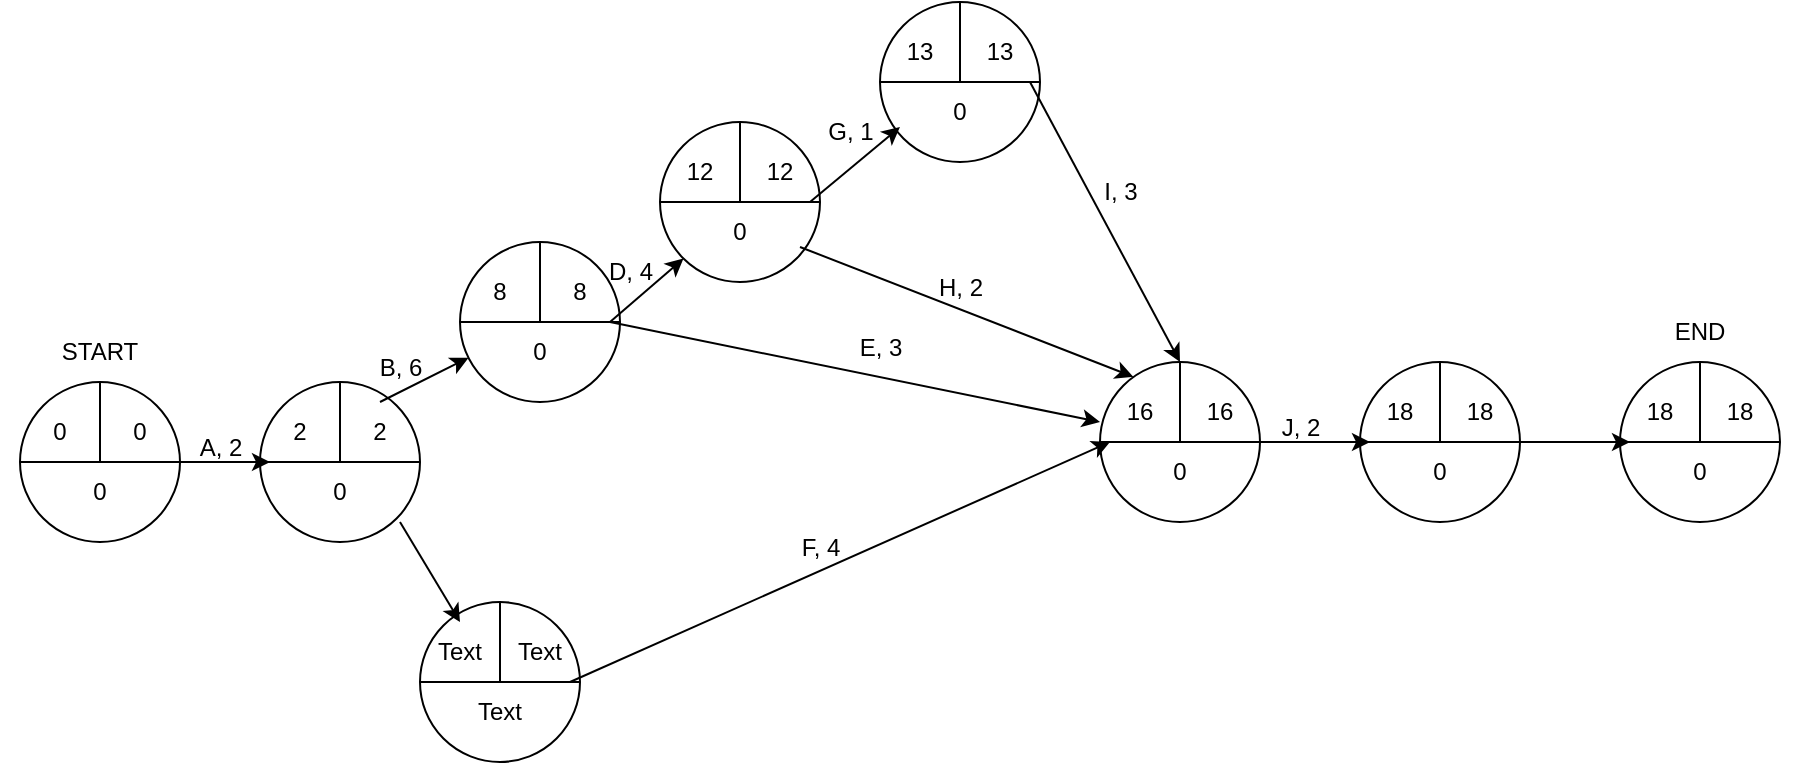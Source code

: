 <mxfile version="22.0.0" type="github">
  <diagram name="Page-1" id="W9tBtAYX0S0vEguvpliv">
    <mxGraphModel dx="1674" dy="792" grid="1" gridSize="10" guides="1" tooltips="1" connect="1" arrows="1" fold="1" page="1" pageScale="1" pageWidth="850" pageHeight="1100" math="0" shadow="0">
      <root>
        <mxCell id="0" />
        <mxCell id="1" parent="0" />
        <mxCell id="H5E_W9x6WJe261YC_f2T-8" value="" style="group" vertex="1" connectable="0" parent="1">
          <mxGeometry x="60" y="260" width="100" height="80" as="geometry" />
        </mxCell>
        <mxCell id="H5E_W9x6WJe261YC_f2T-9" value="" style="ellipse;whiteSpace=wrap;html=1;aspect=fixed;" vertex="1" parent="H5E_W9x6WJe261YC_f2T-8">
          <mxGeometry x="10" width="80" height="80" as="geometry" />
        </mxCell>
        <mxCell id="H5E_W9x6WJe261YC_f2T-10" value="" style="endArrow=none;html=1;rounded=0;exitX=0;exitY=0.5;exitDx=0;exitDy=0;entryX=1;entryY=0.5;entryDx=0;entryDy=0;" edge="1" parent="H5E_W9x6WJe261YC_f2T-8" source="H5E_W9x6WJe261YC_f2T-9" target="H5E_W9x6WJe261YC_f2T-9">
          <mxGeometry width="50" height="50" relative="1" as="geometry">
            <mxPoint x="320" y="230" as="sourcePoint" />
            <mxPoint x="370" y="180" as="targetPoint" />
          </mxGeometry>
        </mxCell>
        <mxCell id="H5E_W9x6WJe261YC_f2T-11" value="" style="endArrow=none;html=1;rounded=0;exitX=0.5;exitY=0;exitDx=0;exitDy=0;" edge="1" parent="H5E_W9x6WJe261YC_f2T-8" source="H5E_W9x6WJe261YC_f2T-9">
          <mxGeometry width="50" height="50" relative="1" as="geometry">
            <mxPoint x="320" y="230" as="sourcePoint" />
            <mxPoint x="50" y="40" as="targetPoint" />
          </mxGeometry>
        </mxCell>
        <mxCell id="H5E_W9x6WJe261YC_f2T-12" value="0" style="text;html=1;strokeColor=none;fillColor=none;align=center;verticalAlign=middle;whiteSpace=wrap;rounded=0;" vertex="1" parent="H5E_W9x6WJe261YC_f2T-8">
          <mxGeometry x="20" y="40" width="60" height="30" as="geometry" />
        </mxCell>
        <mxCell id="H5E_W9x6WJe261YC_f2T-13" value="0" style="text;html=1;strokeColor=none;fillColor=none;align=center;verticalAlign=middle;whiteSpace=wrap;rounded=0;" vertex="1" parent="H5E_W9x6WJe261YC_f2T-8">
          <mxGeometry x="40" y="10" width="60" height="30" as="geometry" />
        </mxCell>
        <mxCell id="H5E_W9x6WJe261YC_f2T-14" value="0" style="text;html=1;strokeColor=none;fillColor=none;align=center;verticalAlign=middle;whiteSpace=wrap;rounded=0;" vertex="1" parent="H5E_W9x6WJe261YC_f2T-8">
          <mxGeometry y="10" width="60" height="30" as="geometry" />
        </mxCell>
        <mxCell id="H5E_W9x6WJe261YC_f2T-15" value="" style="group" vertex="1" connectable="0" parent="1">
          <mxGeometry x="180" y="260" width="100" height="80" as="geometry" />
        </mxCell>
        <mxCell id="H5E_W9x6WJe261YC_f2T-16" value="" style="ellipse;whiteSpace=wrap;html=1;aspect=fixed;" vertex="1" parent="H5E_W9x6WJe261YC_f2T-15">
          <mxGeometry x="10" width="80" height="80" as="geometry" />
        </mxCell>
        <mxCell id="H5E_W9x6WJe261YC_f2T-17" value="" style="endArrow=none;html=1;rounded=0;exitX=0;exitY=0.5;exitDx=0;exitDy=0;entryX=1;entryY=0.5;entryDx=0;entryDy=0;" edge="1" parent="H5E_W9x6WJe261YC_f2T-15" source="H5E_W9x6WJe261YC_f2T-16" target="H5E_W9x6WJe261YC_f2T-16">
          <mxGeometry width="50" height="50" relative="1" as="geometry">
            <mxPoint x="320" y="230" as="sourcePoint" />
            <mxPoint x="370" y="180" as="targetPoint" />
          </mxGeometry>
        </mxCell>
        <mxCell id="H5E_W9x6WJe261YC_f2T-18" value="" style="endArrow=none;html=1;rounded=0;exitX=0.5;exitY=0;exitDx=0;exitDy=0;" edge="1" parent="H5E_W9x6WJe261YC_f2T-15" source="H5E_W9x6WJe261YC_f2T-16">
          <mxGeometry width="50" height="50" relative="1" as="geometry">
            <mxPoint x="320" y="230" as="sourcePoint" />
            <mxPoint x="50" y="40" as="targetPoint" />
          </mxGeometry>
        </mxCell>
        <mxCell id="H5E_W9x6WJe261YC_f2T-19" value="0" style="text;html=1;strokeColor=none;fillColor=none;align=center;verticalAlign=middle;whiteSpace=wrap;rounded=0;" vertex="1" parent="H5E_W9x6WJe261YC_f2T-15">
          <mxGeometry x="20" y="40" width="60" height="30" as="geometry" />
        </mxCell>
        <mxCell id="H5E_W9x6WJe261YC_f2T-20" value="2" style="text;html=1;strokeColor=none;fillColor=none;align=center;verticalAlign=middle;whiteSpace=wrap;rounded=0;" vertex="1" parent="H5E_W9x6WJe261YC_f2T-15">
          <mxGeometry x="40" y="10" width="60" height="30" as="geometry" />
        </mxCell>
        <mxCell id="H5E_W9x6WJe261YC_f2T-21" value="2" style="text;html=1;strokeColor=none;fillColor=none;align=center;verticalAlign=middle;whiteSpace=wrap;rounded=0;" vertex="1" parent="H5E_W9x6WJe261YC_f2T-15">
          <mxGeometry y="10" width="60" height="30" as="geometry" />
        </mxCell>
        <mxCell id="H5E_W9x6WJe261YC_f2T-22" value="" style="group" vertex="1" connectable="0" parent="1">
          <mxGeometry x="280" y="190" width="100" height="80" as="geometry" />
        </mxCell>
        <mxCell id="H5E_W9x6WJe261YC_f2T-23" value="" style="ellipse;whiteSpace=wrap;html=1;aspect=fixed;" vertex="1" parent="H5E_W9x6WJe261YC_f2T-22">
          <mxGeometry x="10" width="80" height="80" as="geometry" />
        </mxCell>
        <mxCell id="H5E_W9x6WJe261YC_f2T-24" value="" style="endArrow=none;html=1;rounded=0;exitX=0;exitY=0.5;exitDx=0;exitDy=0;entryX=1;entryY=0.5;entryDx=0;entryDy=0;" edge="1" parent="H5E_W9x6WJe261YC_f2T-22" source="H5E_W9x6WJe261YC_f2T-23" target="H5E_W9x6WJe261YC_f2T-23">
          <mxGeometry width="50" height="50" relative="1" as="geometry">
            <mxPoint x="320" y="230" as="sourcePoint" />
            <mxPoint x="370" y="180" as="targetPoint" />
          </mxGeometry>
        </mxCell>
        <mxCell id="H5E_W9x6WJe261YC_f2T-25" value="" style="endArrow=none;html=1;rounded=0;exitX=0.5;exitY=0;exitDx=0;exitDy=0;" edge="1" parent="H5E_W9x6WJe261YC_f2T-22" source="H5E_W9x6WJe261YC_f2T-23">
          <mxGeometry width="50" height="50" relative="1" as="geometry">
            <mxPoint x="320" y="230" as="sourcePoint" />
            <mxPoint x="50" y="40" as="targetPoint" />
          </mxGeometry>
        </mxCell>
        <mxCell id="H5E_W9x6WJe261YC_f2T-26" value="0" style="text;html=1;strokeColor=none;fillColor=none;align=center;verticalAlign=middle;whiteSpace=wrap;rounded=0;" vertex="1" parent="H5E_W9x6WJe261YC_f2T-22">
          <mxGeometry x="20" y="40" width="60" height="30" as="geometry" />
        </mxCell>
        <mxCell id="H5E_W9x6WJe261YC_f2T-27" value="8" style="text;html=1;strokeColor=none;fillColor=none;align=center;verticalAlign=middle;whiteSpace=wrap;rounded=0;" vertex="1" parent="H5E_W9x6WJe261YC_f2T-22">
          <mxGeometry x="40" y="10" width="60" height="30" as="geometry" />
        </mxCell>
        <mxCell id="H5E_W9x6WJe261YC_f2T-28" value="8" style="text;html=1;strokeColor=none;fillColor=none;align=center;verticalAlign=middle;whiteSpace=wrap;rounded=0;" vertex="1" parent="H5E_W9x6WJe261YC_f2T-22">
          <mxGeometry y="10" width="60" height="30" as="geometry" />
        </mxCell>
        <mxCell id="H5E_W9x6WJe261YC_f2T-29" value="" style="group" vertex="1" connectable="0" parent="1">
          <mxGeometry x="600" y="250" width="100" height="80" as="geometry" />
        </mxCell>
        <mxCell id="H5E_W9x6WJe261YC_f2T-30" value="" style="ellipse;whiteSpace=wrap;html=1;aspect=fixed;" vertex="1" parent="H5E_W9x6WJe261YC_f2T-29">
          <mxGeometry x="10" width="80" height="80" as="geometry" />
        </mxCell>
        <mxCell id="H5E_W9x6WJe261YC_f2T-31" value="" style="endArrow=none;html=1;rounded=0;exitX=0;exitY=0.5;exitDx=0;exitDy=0;entryX=1;entryY=0.5;entryDx=0;entryDy=0;" edge="1" parent="H5E_W9x6WJe261YC_f2T-29" source="H5E_W9x6WJe261YC_f2T-30" target="H5E_W9x6WJe261YC_f2T-30">
          <mxGeometry width="50" height="50" relative="1" as="geometry">
            <mxPoint x="320" y="230" as="sourcePoint" />
            <mxPoint x="370" y="180" as="targetPoint" />
          </mxGeometry>
        </mxCell>
        <mxCell id="H5E_W9x6WJe261YC_f2T-32" value="" style="endArrow=none;html=1;rounded=0;exitX=0.5;exitY=0;exitDx=0;exitDy=0;" edge="1" parent="H5E_W9x6WJe261YC_f2T-29" source="H5E_W9x6WJe261YC_f2T-30">
          <mxGeometry width="50" height="50" relative="1" as="geometry">
            <mxPoint x="320" y="230" as="sourcePoint" />
            <mxPoint x="50" y="40" as="targetPoint" />
          </mxGeometry>
        </mxCell>
        <mxCell id="H5E_W9x6WJe261YC_f2T-33" value="0" style="text;html=1;strokeColor=none;fillColor=none;align=center;verticalAlign=middle;whiteSpace=wrap;rounded=0;" vertex="1" parent="H5E_W9x6WJe261YC_f2T-29">
          <mxGeometry x="20" y="40" width="60" height="30" as="geometry" />
        </mxCell>
        <mxCell id="H5E_W9x6WJe261YC_f2T-34" value="16" style="text;html=1;strokeColor=none;fillColor=none;align=center;verticalAlign=middle;whiteSpace=wrap;rounded=0;" vertex="1" parent="H5E_W9x6WJe261YC_f2T-29">
          <mxGeometry x="40" y="10" width="60" height="30" as="geometry" />
        </mxCell>
        <mxCell id="H5E_W9x6WJe261YC_f2T-35" value="16" style="text;html=1;strokeColor=none;fillColor=none;align=center;verticalAlign=middle;whiteSpace=wrap;rounded=0;" vertex="1" parent="H5E_W9x6WJe261YC_f2T-29">
          <mxGeometry y="10" width="60" height="30" as="geometry" />
        </mxCell>
        <mxCell id="H5E_W9x6WJe261YC_f2T-36" value="" style="group" vertex="1" connectable="0" parent="1">
          <mxGeometry x="260" y="370" width="100" height="80" as="geometry" />
        </mxCell>
        <mxCell id="H5E_W9x6WJe261YC_f2T-37" value="" style="ellipse;whiteSpace=wrap;html=1;aspect=fixed;" vertex="1" parent="H5E_W9x6WJe261YC_f2T-36">
          <mxGeometry x="10" width="80" height="80" as="geometry" />
        </mxCell>
        <mxCell id="H5E_W9x6WJe261YC_f2T-38" value="" style="endArrow=none;html=1;rounded=0;exitX=0;exitY=0.5;exitDx=0;exitDy=0;entryX=1;entryY=0.5;entryDx=0;entryDy=0;" edge="1" parent="H5E_W9x6WJe261YC_f2T-36" source="H5E_W9x6WJe261YC_f2T-37" target="H5E_W9x6WJe261YC_f2T-37">
          <mxGeometry width="50" height="50" relative="1" as="geometry">
            <mxPoint x="320" y="230" as="sourcePoint" />
            <mxPoint x="370" y="180" as="targetPoint" />
          </mxGeometry>
        </mxCell>
        <mxCell id="H5E_W9x6WJe261YC_f2T-39" value="" style="endArrow=none;html=1;rounded=0;exitX=0.5;exitY=0;exitDx=0;exitDy=0;" edge="1" parent="H5E_W9x6WJe261YC_f2T-36" source="H5E_W9x6WJe261YC_f2T-37">
          <mxGeometry width="50" height="50" relative="1" as="geometry">
            <mxPoint x="320" y="230" as="sourcePoint" />
            <mxPoint x="50" y="40" as="targetPoint" />
          </mxGeometry>
        </mxCell>
        <mxCell id="H5E_W9x6WJe261YC_f2T-40" value="Text" style="text;html=1;strokeColor=none;fillColor=none;align=center;verticalAlign=middle;whiteSpace=wrap;rounded=0;" vertex="1" parent="H5E_W9x6WJe261YC_f2T-36">
          <mxGeometry x="20" y="40" width="60" height="30" as="geometry" />
        </mxCell>
        <mxCell id="H5E_W9x6WJe261YC_f2T-41" value="Text" style="text;html=1;strokeColor=none;fillColor=none;align=center;verticalAlign=middle;whiteSpace=wrap;rounded=0;" vertex="1" parent="H5E_W9x6WJe261YC_f2T-36">
          <mxGeometry x="40" y="10" width="60" height="30" as="geometry" />
        </mxCell>
        <mxCell id="H5E_W9x6WJe261YC_f2T-42" value="Text" style="text;html=1;strokeColor=none;fillColor=none;align=center;verticalAlign=middle;whiteSpace=wrap;rounded=0;" vertex="1" parent="H5E_W9x6WJe261YC_f2T-36">
          <mxGeometry y="10" width="60" height="30" as="geometry" />
        </mxCell>
        <mxCell id="H5E_W9x6WJe261YC_f2T-43" value="" style="group" vertex="1" connectable="0" parent="1">
          <mxGeometry x="490" y="70" width="100" height="80" as="geometry" />
        </mxCell>
        <mxCell id="H5E_W9x6WJe261YC_f2T-44" value="" style="ellipse;whiteSpace=wrap;html=1;aspect=fixed;" vertex="1" parent="H5E_W9x6WJe261YC_f2T-43">
          <mxGeometry x="10" width="80" height="80" as="geometry" />
        </mxCell>
        <mxCell id="H5E_W9x6WJe261YC_f2T-45" value="" style="endArrow=none;html=1;rounded=0;exitX=0;exitY=0.5;exitDx=0;exitDy=0;entryX=1;entryY=0.5;entryDx=0;entryDy=0;" edge="1" parent="H5E_W9x6WJe261YC_f2T-43" source="H5E_W9x6WJe261YC_f2T-44" target="H5E_W9x6WJe261YC_f2T-44">
          <mxGeometry width="50" height="50" relative="1" as="geometry">
            <mxPoint x="320" y="230" as="sourcePoint" />
            <mxPoint x="370" y="180" as="targetPoint" />
          </mxGeometry>
        </mxCell>
        <mxCell id="H5E_W9x6WJe261YC_f2T-46" value="" style="endArrow=none;html=1;rounded=0;exitX=0.5;exitY=0;exitDx=0;exitDy=0;" edge="1" parent="H5E_W9x6WJe261YC_f2T-43" source="H5E_W9x6WJe261YC_f2T-44">
          <mxGeometry width="50" height="50" relative="1" as="geometry">
            <mxPoint x="320" y="230" as="sourcePoint" />
            <mxPoint x="50" y="40" as="targetPoint" />
          </mxGeometry>
        </mxCell>
        <mxCell id="H5E_W9x6WJe261YC_f2T-47" value="0" style="text;html=1;strokeColor=none;fillColor=none;align=center;verticalAlign=middle;whiteSpace=wrap;rounded=0;" vertex="1" parent="H5E_W9x6WJe261YC_f2T-43">
          <mxGeometry x="20" y="40" width="60" height="30" as="geometry" />
        </mxCell>
        <mxCell id="H5E_W9x6WJe261YC_f2T-48" value="13" style="text;html=1;strokeColor=none;fillColor=none;align=center;verticalAlign=middle;whiteSpace=wrap;rounded=0;" vertex="1" parent="H5E_W9x6WJe261YC_f2T-43">
          <mxGeometry x="40" y="10" width="60" height="30" as="geometry" />
        </mxCell>
        <mxCell id="H5E_W9x6WJe261YC_f2T-49" value="13" style="text;html=1;strokeColor=none;fillColor=none;align=center;verticalAlign=middle;whiteSpace=wrap;rounded=0;" vertex="1" parent="H5E_W9x6WJe261YC_f2T-43">
          <mxGeometry y="10" width="60" height="30" as="geometry" />
        </mxCell>
        <mxCell id="H5E_W9x6WJe261YC_f2T-50" value="" style="group" vertex="1" connectable="0" parent="1">
          <mxGeometry x="380" y="130" width="130" height="90" as="geometry" />
        </mxCell>
        <mxCell id="H5E_W9x6WJe261YC_f2T-51" value="" style="ellipse;whiteSpace=wrap;html=1;aspect=fixed;" vertex="1" parent="H5E_W9x6WJe261YC_f2T-50">
          <mxGeometry x="10" width="80" height="80" as="geometry" />
        </mxCell>
        <mxCell id="H5E_W9x6WJe261YC_f2T-52" value="" style="endArrow=none;html=1;rounded=0;exitX=0;exitY=0.5;exitDx=0;exitDy=0;entryX=1;entryY=0.5;entryDx=0;entryDy=0;" edge="1" parent="H5E_W9x6WJe261YC_f2T-50" source="H5E_W9x6WJe261YC_f2T-51" target="H5E_W9x6WJe261YC_f2T-51">
          <mxGeometry width="50" height="50" relative="1" as="geometry">
            <mxPoint x="320" y="230" as="sourcePoint" />
            <mxPoint x="370" y="180" as="targetPoint" />
          </mxGeometry>
        </mxCell>
        <mxCell id="H5E_W9x6WJe261YC_f2T-53" value="" style="endArrow=none;html=1;rounded=0;exitX=0.5;exitY=0;exitDx=0;exitDy=0;" edge="1" parent="H5E_W9x6WJe261YC_f2T-50" source="H5E_W9x6WJe261YC_f2T-51">
          <mxGeometry width="50" height="50" relative="1" as="geometry">
            <mxPoint x="320" y="230" as="sourcePoint" />
            <mxPoint x="50" y="40" as="targetPoint" />
          </mxGeometry>
        </mxCell>
        <mxCell id="H5E_W9x6WJe261YC_f2T-54" value="0" style="text;html=1;strokeColor=none;fillColor=none;align=center;verticalAlign=middle;whiteSpace=wrap;rounded=0;" vertex="1" parent="H5E_W9x6WJe261YC_f2T-50">
          <mxGeometry x="20" y="40" width="60" height="30" as="geometry" />
        </mxCell>
        <mxCell id="H5E_W9x6WJe261YC_f2T-55" value="12" style="text;html=1;strokeColor=none;fillColor=none;align=center;verticalAlign=middle;whiteSpace=wrap;rounded=0;" vertex="1" parent="H5E_W9x6WJe261YC_f2T-50">
          <mxGeometry x="40" y="10" width="60" height="30" as="geometry" />
        </mxCell>
        <mxCell id="H5E_W9x6WJe261YC_f2T-56" value="12" style="text;html=1;strokeColor=none;fillColor=none;align=center;verticalAlign=middle;whiteSpace=wrap;rounded=0;" vertex="1" parent="H5E_W9x6WJe261YC_f2T-50">
          <mxGeometry y="10" width="60" height="30" as="geometry" />
        </mxCell>
        <mxCell id="H5E_W9x6WJe261YC_f2T-96" value="D, 4" style="text;html=1;align=center;verticalAlign=middle;resizable=0;points=[];autosize=1;strokeColor=none;fillColor=none;" vertex="1" parent="H5E_W9x6WJe261YC_f2T-50">
          <mxGeometry x="-30" y="60" width="50" height="30" as="geometry" />
        </mxCell>
        <mxCell id="H5E_W9x6WJe261YC_f2T-97" value="G, 1" style="text;html=1;align=center;verticalAlign=middle;resizable=0;points=[];autosize=1;strokeColor=none;fillColor=none;" vertex="1" parent="H5E_W9x6WJe261YC_f2T-50">
          <mxGeometry x="80" y="-10" width="50" height="30" as="geometry" />
        </mxCell>
        <mxCell id="H5E_W9x6WJe261YC_f2T-57" value="" style="group" vertex="1" connectable="0" parent="1">
          <mxGeometry x="730" y="250" width="100" height="80" as="geometry" />
        </mxCell>
        <mxCell id="H5E_W9x6WJe261YC_f2T-58" value="" style="ellipse;whiteSpace=wrap;html=1;aspect=fixed;" vertex="1" parent="H5E_W9x6WJe261YC_f2T-57">
          <mxGeometry x="10" width="80" height="80" as="geometry" />
        </mxCell>
        <mxCell id="H5E_W9x6WJe261YC_f2T-59" value="" style="endArrow=none;html=1;rounded=0;exitX=0;exitY=0.5;exitDx=0;exitDy=0;entryX=1;entryY=0.5;entryDx=0;entryDy=0;" edge="1" parent="H5E_W9x6WJe261YC_f2T-57" source="H5E_W9x6WJe261YC_f2T-58" target="H5E_W9x6WJe261YC_f2T-58">
          <mxGeometry width="50" height="50" relative="1" as="geometry">
            <mxPoint x="320" y="230" as="sourcePoint" />
            <mxPoint x="370" y="180" as="targetPoint" />
          </mxGeometry>
        </mxCell>
        <mxCell id="H5E_W9x6WJe261YC_f2T-60" value="" style="endArrow=none;html=1;rounded=0;exitX=0.5;exitY=0;exitDx=0;exitDy=0;" edge="1" parent="H5E_W9x6WJe261YC_f2T-57" source="H5E_W9x6WJe261YC_f2T-58">
          <mxGeometry width="50" height="50" relative="1" as="geometry">
            <mxPoint x="320" y="230" as="sourcePoint" />
            <mxPoint x="50" y="40" as="targetPoint" />
          </mxGeometry>
        </mxCell>
        <mxCell id="H5E_W9x6WJe261YC_f2T-61" value="0" style="text;html=1;strokeColor=none;fillColor=none;align=center;verticalAlign=middle;whiteSpace=wrap;rounded=0;" vertex="1" parent="H5E_W9x6WJe261YC_f2T-57">
          <mxGeometry x="20" y="40" width="60" height="30" as="geometry" />
        </mxCell>
        <mxCell id="H5E_W9x6WJe261YC_f2T-62" value="18" style="text;html=1;strokeColor=none;fillColor=none;align=center;verticalAlign=middle;whiteSpace=wrap;rounded=0;" vertex="1" parent="H5E_W9x6WJe261YC_f2T-57">
          <mxGeometry x="40" y="10" width="60" height="30" as="geometry" />
        </mxCell>
        <mxCell id="H5E_W9x6WJe261YC_f2T-63" value="18" style="text;html=1;strokeColor=none;fillColor=none;align=center;verticalAlign=middle;whiteSpace=wrap;rounded=0;" vertex="1" parent="H5E_W9x6WJe261YC_f2T-57">
          <mxGeometry y="10" width="60" height="30" as="geometry" />
        </mxCell>
        <mxCell id="H5E_W9x6WJe261YC_f2T-64" value="" style="group" vertex="1" connectable="0" parent="1">
          <mxGeometry x="860" y="250" width="100" height="80" as="geometry" />
        </mxCell>
        <mxCell id="H5E_W9x6WJe261YC_f2T-65" value="" style="ellipse;whiteSpace=wrap;html=1;aspect=fixed;" vertex="1" parent="H5E_W9x6WJe261YC_f2T-64">
          <mxGeometry x="10" width="80" height="80" as="geometry" />
        </mxCell>
        <mxCell id="H5E_W9x6WJe261YC_f2T-66" value="" style="endArrow=none;html=1;rounded=0;exitX=0;exitY=0.5;exitDx=0;exitDy=0;entryX=1;entryY=0.5;entryDx=0;entryDy=0;" edge="1" parent="H5E_W9x6WJe261YC_f2T-64" source="H5E_W9x6WJe261YC_f2T-65" target="H5E_W9x6WJe261YC_f2T-65">
          <mxGeometry width="50" height="50" relative="1" as="geometry">
            <mxPoint x="320" y="230" as="sourcePoint" />
            <mxPoint x="370" y="180" as="targetPoint" />
          </mxGeometry>
        </mxCell>
        <mxCell id="H5E_W9x6WJe261YC_f2T-67" value="" style="endArrow=none;html=1;rounded=0;exitX=0.5;exitY=0;exitDx=0;exitDy=0;" edge="1" parent="H5E_W9x6WJe261YC_f2T-64" source="H5E_W9x6WJe261YC_f2T-65">
          <mxGeometry width="50" height="50" relative="1" as="geometry">
            <mxPoint x="320" y="230" as="sourcePoint" />
            <mxPoint x="50" y="40" as="targetPoint" />
          </mxGeometry>
        </mxCell>
        <mxCell id="H5E_W9x6WJe261YC_f2T-68" value="0" style="text;html=1;strokeColor=none;fillColor=none;align=center;verticalAlign=middle;whiteSpace=wrap;rounded=0;" vertex="1" parent="H5E_W9x6WJe261YC_f2T-64">
          <mxGeometry x="20" y="40" width="60" height="30" as="geometry" />
        </mxCell>
        <mxCell id="H5E_W9x6WJe261YC_f2T-69" value="18" style="text;html=1;strokeColor=none;fillColor=none;align=center;verticalAlign=middle;whiteSpace=wrap;rounded=0;" vertex="1" parent="H5E_W9x6WJe261YC_f2T-64">
          <mxGeometry x="40" y="10" width="60" height="30" as="geometry" />
        </mxCell>
        <mxCell id="H5E_W9x6WJe261YC_f2T-70" value="18" style="text;html=1;strokeColor=none;fillColor=none;align=center;verticalAlign=middle;whiteSpace=wrap;rounded=0;" vertex="1" parent="H5E_W9x6WJe261YC_f2T-64">
          <mxGeometry y="10" width="60" height="30" as="geometry" />
        </mxCell>
        <mxCell id="H5E_W9x6WJe261YC_f2T-74" style="edgeStyle=none;rounded=0;orthogonalLoop=1;jettySize=auto;html=1;exitX=0.75;exitY=1;exitDx=0;exitDy=0;entryX=0.25;entryY=1;entryDx=0;entryDy=0;" edge="1" parent="1" source="H5E_W9x6WJe261YC_f2T-13" target="H5E_W9x6WJe261YC_f2T-21">
          <mxGeometry relative="1" as="geometry" />
        </mxCell>
        <mxCell id="H5E_W9x6WJe261YC_f2T-75" style="edgeStyle=none;rounded=0;orthogonalLoop=1;jettySize=auto;html=1;exitX=0.5;exitY=0;exitDx=0;exitDy=0;" edge="1" parent="1" source="H5E_W9x6WJe261YC_f2T-20" target="H5E_W9x6WJe261YC_f2T-23">
          <mxGeometry relative="1" as="geometry" />
        </mxCell>
        <mxCell id="H5E_W9x6WJe261YC_f2T-83" style="edgeStyle=none;rounded=0;orthogonalLoop=1;jettySize=auto;html=1;exitX=0.75;exitY=1;exitDx=0;exitDy=0;entryX=0;entryY=1;entryDx=0;entryDy=0;" edge="1" parent="1" source="H5E_W9x6WJe261YC_f2T-27" target="H5E_W9x6WJe261YC_f2T-51">
          <mxGeometry relative="1" as="geometry" />
        </mxCell>
        <mxCell id="H5E_W9x6WJe261YC_f2T-84" style="edgeStyle=none;rounded=0;orthogonalLoop=1;jettySize=auto;html=1;exitX=0.75;exitY=1;exitDx=0;exitDy=0;entryX=0;entryY=0.75;entryDx=0;entryDy=0;" edge="1" parent="1" source="H5E_W9x6WJe261YC_f2T-55" target="H5E_W9x6WJe261YC_f2T-47">
          <mxGeometry relative="1" as="geometry" />
        </mxCell>
        <mxCell id="H5E_W9x6WJe261YC_f2T-85" style="edgeStyle=none;rounded=0;orthogonalLoop=1;jettySize=auto;html=1;exitX=1;exitY=1;exitDx=0;exitDy=0;entryX=0.5;entryY=0;entryDx=0;entryDy=0;" edge="1" parent="1" source="H5E_W9x6WJe261YC_f2T-19" target="H5E_W9x6WJe261YC_f2T-42">
          <mxGeometry relative="1" as="geometry" />
        </mxCell>
        <mxCell id="H5E_W9x6WJe261YC_f2T-86" style="edgeStyle=none;rounded=0;orthogonalLoop=1;jettySize=auto;html=1;exitX=0.75;exitY=1;exitDx=0;exitDy=0;entryX=0.25;entryY=1;entryDx=0;entryDy=0;" edge="1" parent="1" source="H5E_W9x6WJe261YC_f2T-41" target="H5E_W9x6WJe261YC_f2T-35">
          <mxGeometry relative="1" as="geometry" />
        </mxCell>
        <mxCell id="H5E_W9x6WJe261YC_f2T-87" style="edgeStyle=none;rounded=0;orthogonalLoop=1;jettySize=auto;html=1;exitX=0.75;exitY=1;exitDx=0;exitDy=0;entryX=0.25;entryY=1;entryDx=0;entryDy=0;" edge="1" parent="1" source="H5E_W9x6WJe261YC_f2T-34" target="H5E_W9x6WJe261YC_f2T-63">
          <mxGeometry relative="1" as="geometry" />
        </mxCell>
        <mxCell id="H5E_W9x6WJe261YC_f2T-88" style="edgeStyle=none;rounded=0;orthogonalLoop=1;jettySize=auto;html=1;exitX=0.75;exitY=1;exitDx=0;exitDy=0;entryX=0.25;entryY=1;entryDx=0;entryDy=0;" edge="1" parent="1" source="H5E_W9x6WJe261YC_f2T-62" target="H5E_W9x6WJe261YC_f2T-70">
          <mxGeometry relative="1" as="geometry" />
        </mxCell>
        <mxCell id="H5E_W9x6WJe261YC_f2T-89" style="edgeStyle=none;rounded=0;orthogonalLoop=1;jettySize=auto;html=1;exitX=0.75;exitY=1;exitDx=0;exitDy=0;entryX=0.5;entryY=0;entryDx=0;entryDy=0;" edge="1" parent="1" source="H5E_W9x6WJe261YC_f2T-48" target="H5E_W9x6WJe261YC_f2T-30">
          <mxGeometry relative="1" as="geometry" />
        </mxCell>
        <mxCell id="H5E_W9x6WJe261YC_f2T-90" style="edgeStyle=none;rounded=0;orthogonalLoop=1;jettySize=auto;html=1;exitX=0.75;exitY=1;exitDx=0;exitDy=0;entryX=0.167;entryY=0.667;entryDx=0;entryDy=0;entryPerimeter=0;" edge="1" parent="1" source="H5E_W9x6WJe261YC_f2T-27" target="H5E_W9x6WJe261YC_f2T-35">
          <mxGeometry relative="1" as="geometry" />
        </mxCell>
        <mxCell id="H5E_W9x6WJe261YC_f2T-91" style="edgeStyle=none;rounded=0;orthogonalLoop=1;jettySize=auto;html=1;exitX=1;exitY=0.75;exitDx=0;exitDy=0;entryX=0.209;entryY=0.093;entryDx=0;entryDy=0;entryPerimeter=0;" edge="1" parent="1" source="H5E_W9x6WJe261YC_f2T-54" target="H5E_W9x6WJe261YC_f2T-30">
          <mxGeometry relative="1" as="geometry" />
        </mxCell>
        <mxCell id="H5E_W9x6WJe261YC_f2T-92" value="START" style="text;html=1;strokeColor=none;fillColor=none;align=center;verticalAlign=middle;whiteSpace=wrap;rounded=0;" vertex="1" parent="1">
          <mxGeometry x="80" y="230" width="60" height="30" as="geometry" />
        </mxCell>
        <mxCell id="H5E_W9x6WJe261YC_f2T-93" value="END" style="text;html=1;strokeColor=none;fillColor=none;align=center;verticalAlign=middle;whiteSpace=wrap;rounded=0;" vertex="1" parent="1">
          <mxGeometry x="880" y="220" width="60" height="30" as="geometry" />
        </mxCell>
        <mxCell id="H5E_W9x6WJe261YC_f2T-94" value="A, 2" style="text;html=1;align=center;verticalAlign=middle;resizable=0;points=[];autosize=1;strokeColor=none;fillColor=none;" vertex="1" parent="1">
          <mxGeometry x="150" y="278" width="40" height="30" as="geometry" />
        </mxCell>
        <mxCell id="H5E_W9x6WJe261YC_f2T-95" value="B, 6" style="text;html=1;align=center;verticalAlign=middle;resizable=0;points=[];autosize=1;strokeColor=none;fillColor=none;" vertex="1" parent="1">
          <mxGeometry x="240" y="238" width="40" height="30" as="geometry" />
        </mxCell>
        <mxCell id="H5E_W9x6WJe261YC_f2T-98" value="I, 3" style="text;html=1;align=center;verticalAlign=middle;resizable=0;points=[];autosize=1;strokeColor=none;fillColor=none;" vertex="1" parent="1">
          <mxGeometry x="600" y="150" width="40" height="30" as="geometry" />
        </mxCell>
        <mxCell id="H5E_W9x6WJe261YC_f2T-99" value="H, 2" style="text;html=1;align=center;verticalAlign=middle;resizable=0;points=[];autosize=1;strokeColor=none;fillColor=none;" vertex="1" parent="1">
          <mxGeometry x="515" y="198" width="50" height="30" as="geometry" />
        </mxCell>
        <mxCell id="H5E_W9x6WJe261YC_f2T-100" value="E, 3" style="text;html=1;align=center;verticalAlign=middle;resizable=0;points=[];autosize=1;strokeColor=none;fillColor=none;" vertex="1" parent="1">
          <mxGeometry x="480" y="228" width="40" height="30" as="geometry" />
        </mxCell>
        <mxCell id="H5E_W9x6WJe261YC_f2T-101" value="F, 4" style="text;html=1;align=center;verticalAlign=middle;resizable=0;points=[];autosize=1;strokeColor=none;fillColor=none;" vertex="1" parent="1">
          <mxGeometry x="450" y="328" width="40" height="30" as="geometry" />
        </mxCell>
        <mxCell id="H5E_W9x6WJe261YC_f2T-102" value="J, 2" style="text;html=1;align=center;verticalAlign=middle;resizable=0;points=[];autosize=1;strokeColor=none;fillColor=none;" vertex="1" parent="1">
          <mxGeometry x="690" y="268" width="40" height="30" as="geometry" />
        </mxCell>
      </root>
    </mxGraphModel>
  </diagram>
</mxfile>
